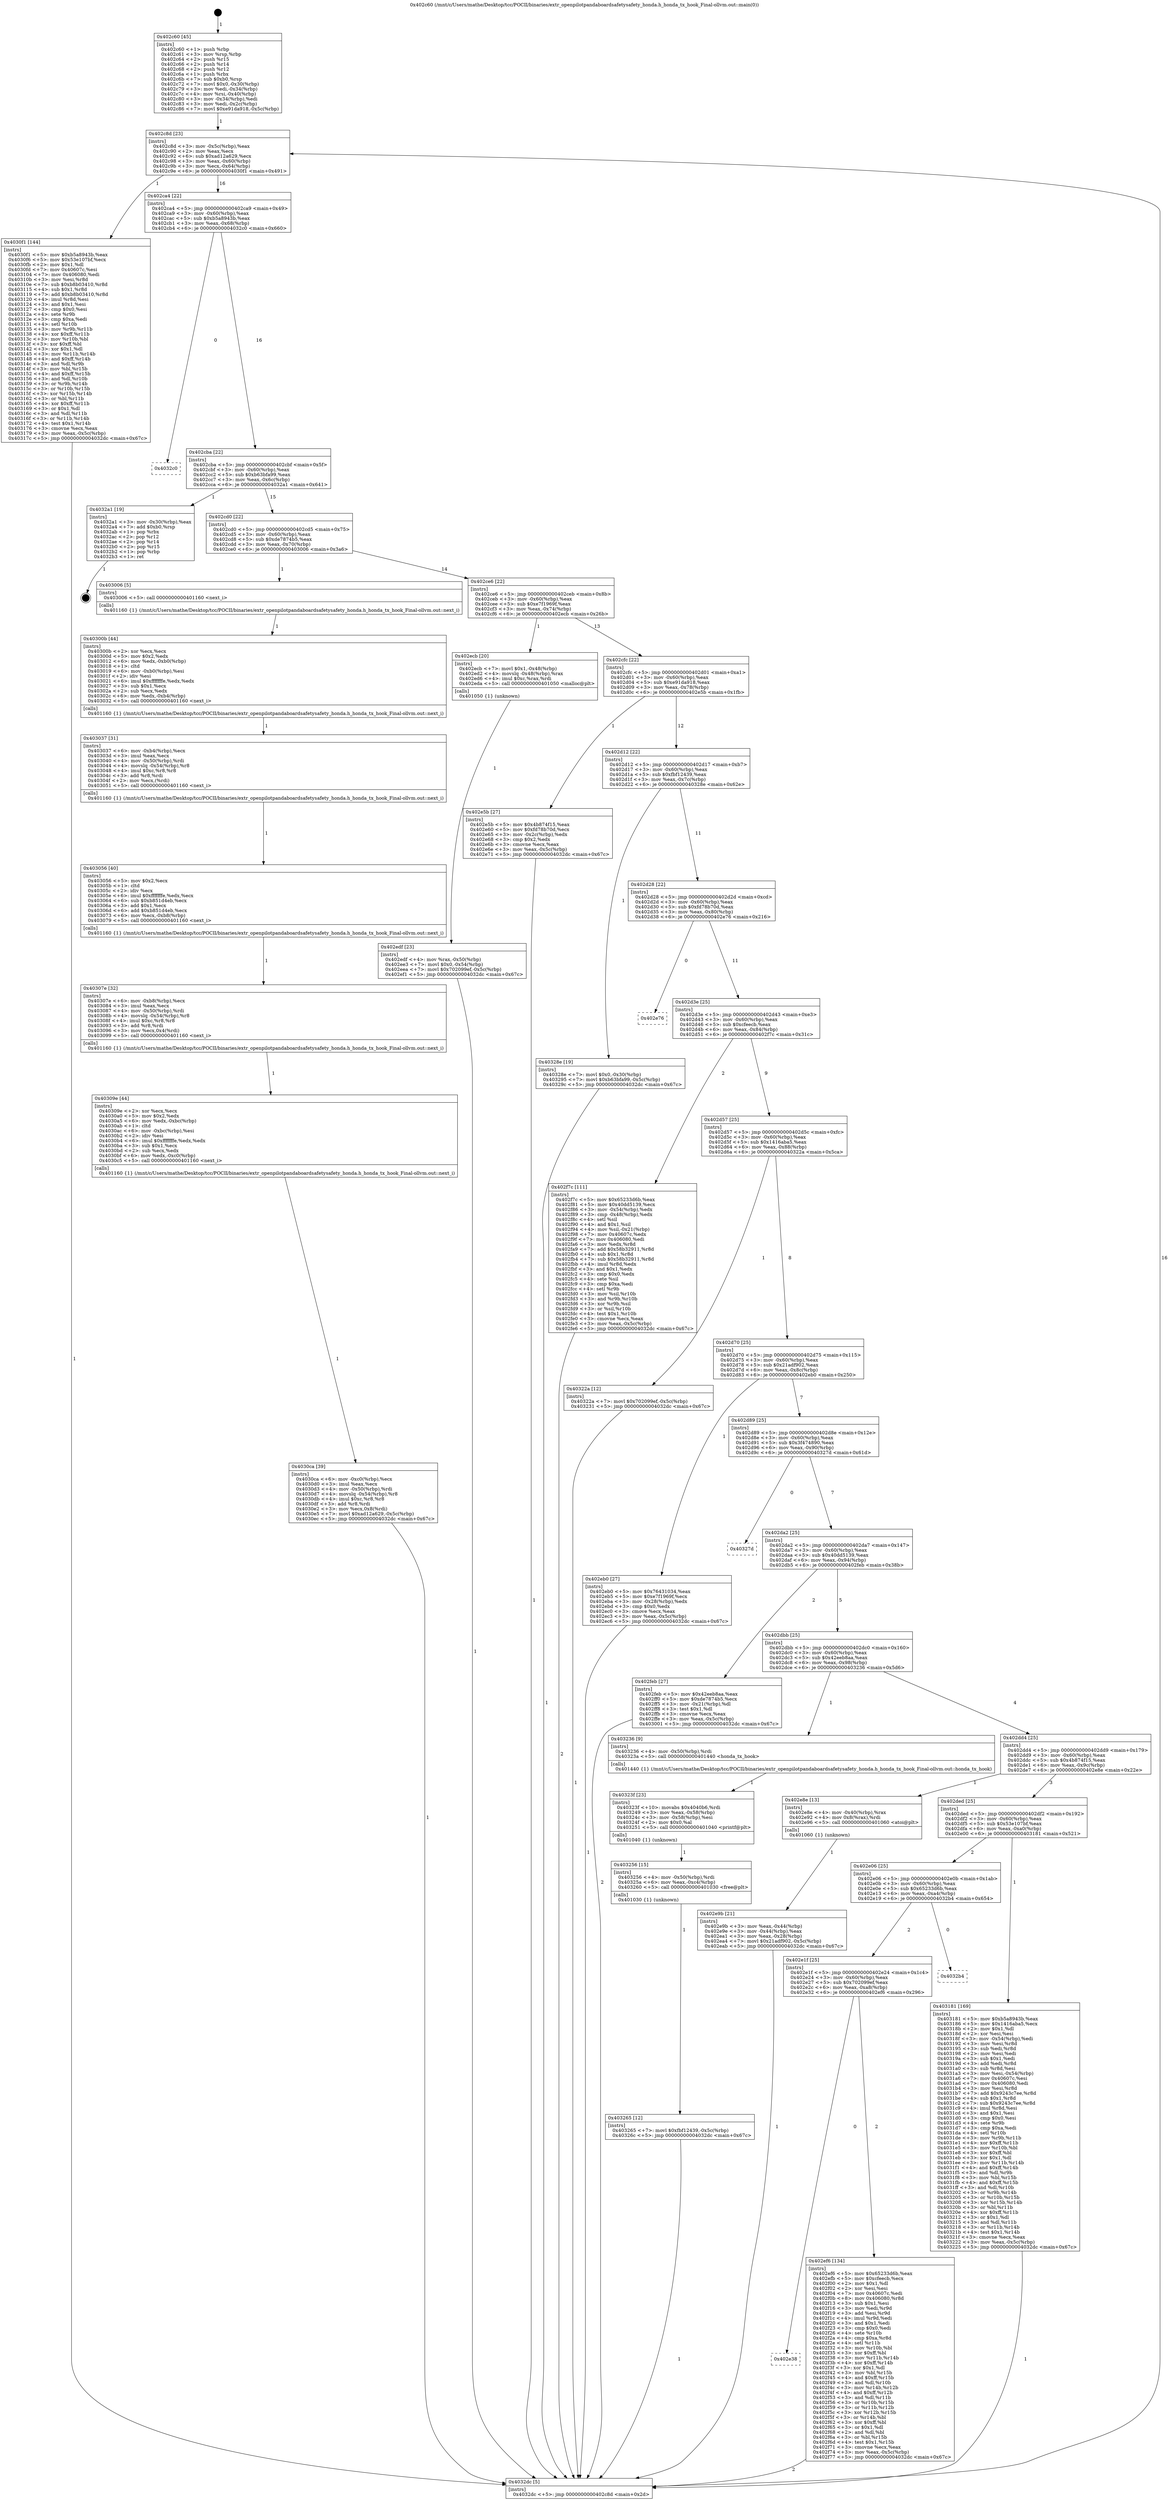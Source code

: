 digraph "0x402c60" {
  label = "0x402c60 (/mnt/c/Users/mathe/Desktop/tcc/POCII/binaries/extr_openpilotpandaboardsafetysafety_honda.h_honda_tx_hook_Final-ollvm.out::main(0))"
  labelloc = "t"
  node[shape=record]

  Entry [label="",width=0.3,height=0.3,shape=circle,fillcolor=black,style=filled]
  "0x402c8d" [label="{
     0x402c8d [23]\l
     | [instrs]\l
     &nbsp;&nbsp;0x402c8d \<+3\>: mov -0x5c(%rbp),%eax\l
     &nbsp;&nbsp;0x402c90 \<+2\>: mov %eax,%ecx\l
     &nbsp;&nbsp;0x402c92 \<+6\>: sub $0xad12a629,%ecx\l
     &nbsp;&nbsp;0x402c98 \<+3\>: mov %eax,-0x60(%rbp)\l
     &nbsp;&nbsp;0x402c9b \<+3\>: mov %ecx,-0x64(%rbp)\l
     &nbsp;&nbsp;0x402c9e \<+6\>: je 00000000004030f1 \<main+0x491\>\l
  }"]
  "0x4030f1" [label="{
     0x4030f1 [144]\l
     | [instrs]\l
     &nbsp;&nbsp;0x4030f1 \<+5\>: mov $0xb5a8943b,%eax\l
     &nbsp;&nbsp;0x4030f6 \<+5\>: mov $0x53e107bf,%ecx\l
     &nbsp;&nbsp;0x4030fb \<+2\>: mov $0x1,%dl\l
     &nbsp;&nbsp;0x4030fd \<+7\>: mov 0x40607c,%esi\l
     &nbsp;&nbsp;0x403104 \<+7\>: mov 0x406080,%edi\l
     &nbsp;&nbsp;0x40310b \<+3\>: mov %esi,%r8d\l
     &nbsp;&nbsp;0x40310e \<+7\>: sub $0xb8b03410,%r8d\l
     &nbsp;&nbsp;0x403115 \<+4\>: sub $0x1,%r8d\l
     &nbsp;&nbsp;0x403119 \<+7\>: add $0xb8b03410,%r8d\l
     &nbsp;&nbsp;0x403120 \<+4\>: imul %r8d,%esi\l
     &nbsp;&nbsp;0x403124 \<+3\>: and $0x1,%esi\l
     &nbsp;&nbsp;0x403127 \<+3\>: cmp $0x0,%esi\l
     &nbsp;&nbsp;0x40312a \<+4\>: sete %r9b\l
     &nbsp;&nbsp;0x40312e \<+3\>: cmp $0xa,%edi\l
     &nbsp;&nbsp;0x403131 \<+4\>: setl %r10b\l
     &nbsp;&nbsp;0x403135 \<+3\>: mov %r9b,%r11b\l
     &nbsp;&nbsp;0x403138 \<+4\>: xor $0xff,%r11b\l
     &nbsp;&nbsp;0x40313c \<+3\>: mov %r10b,%bl\l
     &nbsp;&nbsp;0x40313f \<+3\>: xor $0xff,%bl\l
     &nbsp;&nbsp;0x403142 \<+3\>: xor $0x1,%dl\l
     &nbsp;&nbsp;0x403145 \<+3\>: mov %r11b,%r14b\l
     &nbsp;&nbsp;0x403148 \<+4\>: and $0xff,%r14b\l
     &nbsp;&nbsp;0x40314c \<+3\>: and %dl,%r9b\l
     &nbsp;&nbsp;0x40314f \<+3\>: mov %bl,%r15b\l
     &nbsp;&nbsp;0x403152 \<+4\>: and $0xff,%r15b\l
     &nbsp;&nbsp;0x403156 \<+3\>: and %dl,%r10b\l
     &nbsp;&nbsp;0x403159 \<+3\>: or %r9b,%r14b\l
     &nbsp;&nbsp;0x40315c \<+3\>: or %r10b,%r15b\l
     &nbsp;&nbsp;0x40315f \<+3\>: xor %r15b,%r14b\l
     &nbsp;&nbsp;0x403162 \<+3\>: or %bl,%r11b\l
     &nbsp;&nbsp;0x403165 \<+4\>: xor $0xff,%r11b\l
     &nbsp;&nbsp;0x403169 \<+3\>: or $0x1,%dl\l
     &nbsp;&nbsp;0x40316c \<+3\>: and %dl,%r11b\l
     &nbsp;&nbsp;0x40316f \<+3\>: or %r11b,%r14b\l
     &nbsp;&nbsp;0x403172 \<+4\>: test $0x1,%r14b\l
     &nbsp;&nbsp;0x403176 \<+3\>: cmovne %ecx,%eax\l
     &nbsp;&nbsp;0x403179 \<+3\>: mov %eax,-0x5c(%rbp)\l
     &nbsp;&nbsp;0x40317c \<+5\>: jmp 00000000004032dc \<main+0x67c\>\l
  }"]
  "0x402ca4" [label="{
     0x402ca4 [22]\l
     | [instrs]\l
     &nbsp;&nbsp;0x402ca4 \<+5\>: jmp 0000000000402ca9 \<main+0x49\>\l
     &nbsp;&nbsp;0x402ca9 \<+3\>: mov -0x60(%rbp),%eax\l
     &nbsp;&nbsp;0x402cac \<+5\>: sub $0xb5a8943b,%eax\l
     &nbsp;&nbsp;0x402cb1 \<+3\>: mov %eax,-0x68(%rbp)\l
     &nbsp;&nbsp;0x402cb4 \<+6\>: je 00000000004032c0 \<main+0x660\>\l
  }"]
  Exit [label="",width=0.3,height=0.3,shape=circle,fillcolor=black,style=filled,peripheries=2]
  "0x4032c0" [label="{
     0x4032c0\l
  }", style=dashed]
  "0x402cba" [label="{
     0x402cba [22]\l
     | [instrs]\l
     &nbsp;&nbsp;0x402cba \<+5\>: jmp 0000000000402cbf \<main+0x5f\>\l
     &nbsp;&nbsp;0x402cbf \<+3\>: mov -0x60(%rbp),%eax\l
     &nbsp;&nbsp;0x402cc2 \<+5\>: sub $0xb63bfa99,%eax\l
     &nbsp;&nbsp;0x402cc7 \<+3\>: mov %eax,-0x6c(%rbp)\l
     &nbsp;&nbsp;0x402cca \<+6\>: je 00000000004032a1 \<main+0x641\>\l
  }"]
  "0x403265" [label="{
     0x403265 [12]\l
     | [instrs]\l
     &nbsp;&nbsp;0x403265 \<+7\>: movl $0xfbf12439,-0x5c(%rbp)\l
     &nbsp;&nbsp;0x40326c \<+5\>: jmp 00000000004032dc \<main+0x67c\>\l
  }"]
  "0x4032a1" [label="{
     0x4032a1 [19]\l
     | [instrs]\l
     &nbsp;&nbsp;0x4032a1 \<+3\>: mov -0x30(%rbp),%eax\l
     &nbsp;&nbsp;0x4032a4 \<+7\>: add $0xb0,%rsp\l
     &nbsp;&nbsp;0x4032ab \<+1\>: pop %rbx\l
     &nbsp;&nbsp;0x4032ac \<+2\>: pop %r12\l
     &nbsp;&nbsp;0x4032ae \<+2\>: pop %r14\l
     &nbsp;&nbsp;0x4032b0 \<+2\>: pop %r15\l
     &nbsp;&nbsp;0x4032b2 \<+1\>: pop %rbp\l
     &nbsp;&nbsp;0x4032b3 \<+1\>: ret\l
  }"]
  "0x402cd0" [label="{
     0x402cd0 [22]\l
     | [instrs]\l
     &nbsp;&nbsp;0x402cd0 \<+5\>: jmp 0000000000402cd5 \<main+0x75\>\l
     &nbsp;&nbsp;0x402cd5 \<+3\>: mov -0x60(%rbp),%eax\l
     &nbsp;&nbsp;0x402cd8 \<+5\>: sub $0xde7874b5,%eax\l
     &nbsp;&nbsp;0x402cdd \<+3\>: mov %eax,-0x70(%rbp)\l
     &nbsp;&nbsp;0x402ce0 \<+6\>: je 0000000000403006 \<main+0x3a6\>\l
  }"]
  "0x403256" [label="{
     0x403256 [15]\l
     | [instrs]\l
     &nbsp;&nbsp;0x403256 \<+4\>: mov -0x50(%rbp),%rdi\l
     &nbsp;&nbsp;0x40325a \<+6\>: mov %eax,-0xc4(%rbp)\l
     &nbsp;&nbsp;0x403260 \<+5\>: call 0000000000401030 \<free@plt\>\l
     | [calls]\l
     &nbsp;&nbsp;0x401030 \{1\} (unknown)\l
  }"]
  "0x403006" [label="{
     0x403006 [5]\l
     | [instrs]\l
     &nbsp;&nbsp;0x403006 \<+5\>: call 0000000000401160 \<next_i\>\l
     | [calls]\l
     &nbsp;&nbsp;0x401160 \{1\} (/mnt/c/Users/mathe/Desktop/tcc/POCII/binaries/extr_openpilotpandaboardsafetysafety_honda.h_honda_tx_hook_Final-ollvm.out::next_i)\l
  }"]
  "0x402ce6" [label="{
     0x402ce6 [22]\l
     | [instrs]\l
     &nbsp;&nbsp;0x402ce6 \<+5\>: jmp 0000000000402ceb \<main+0x8b\>\l
     &nbsp;&nbsp;0x402ceb \<+3\>: mov -0x60(%rbp),%eax\l
     &nbsp;&nbsp;0x402cee \<+5\>: sub $0xe7f1969f,%eax\l
     &nbsp;&nbsp;0x402cf3 \<+3\>: mov %eax,-0x74(%rbp)\l
     &nbsp;&nbsp;0x402cf6 \<+6\>: je 0000000000402ecb \<main+0x26b\>\l
  }"]
  "0x40323f" [label="{
     0x40323f [23]\l
     | [instrs]\l
     &nbsp;&nbsp;0x40323f \<+10\>: movabs $0x4040b6,%rdi\l
     &nbsp;&nbsp;0x403249 \<+3\>: mov %eax,-0x58(%rbp)\l
     &nbsp;&nbsp;0x40324c \<+3\>: mov -0x58(%rbp),%esi\l
     &nbsp;&nbsp;0x40324f \<+2\>: mov $0x0,%al\l
     &nbsp;&nbsp;0x403251 \<+5\>: call 0000000000401040 \<printf@plt\>\l
     | [calls]\l
     &nbsp;&nbsp;0x401040 \{1\} (unknown)\l
  }"]
  "0x402ecb" [label="{
     0x402ecb [20]\l
     | [instrs]\l
     &nbsp;&nbsp;0x402ecb \<+7\>: movl $0x1,-0x48(%rbp)\l
     &nbsp;&nbsp;0x402ed2 \<+4\>: movslq -0x48(%rbp),%rax\l
     &nbsp;&nbsp;0x402ed6 \<+4\>: imul $0xc,%rax,%rdi\l
     &nbsp;&nbsp;0x402eda \<+5\>: call 0000000000401050 \<malloc@plt\>\l
     | [calls]\l
     &nbsp;&nbsp;0x401050 \{1\} (unknown)\l
  }"]
  "0x402cfc" [label="{
     0x402cfc [22]\l
     | [instrs]\l
     &nbsp;&nbsp;0x402cfc \<+5\>: jmp 0000000000402d01 \<main+0xa1\>\l
     &nbsp;&nbsp;0x402d01 \<+3\>: mov -0x60(%rbp),%eax\l
     &nbsp;&nbsp;0x402d04 \<+5\>: sub $0xe91da918,%eax\l
     &nbsp;&nbsp;0x402d09 \<+3\>: mov %eax,-0x78(%rbp)\l
     &nbsp;&nbsp;0x402d0c \<+6\>: je 0000000000402e5b \<main+0x1fb\>\l
  }"]
  "0x4030ca" [label="{
     0x4030ca [39]\l
     | [instrs]\l
     &nbsp;&nbsp;0x4030ca \<+6\>: mov -0xc0(%rbp),%ecx\l
     &nbsp;&nbsp;0x4030d0 \<+3\>: imul %eax,%ecx\l
     &nbsp;&nbsp;0x4030d3 \<+4\>: mov -0x50(%rbp),%rdi\l
     &nbsp;&nbsp;0x4030d7 \<+4\>: movslq -0x54(%rbp),%r8\l
     &nbsp;&nbsp;0x4030db \<+4\>: imul $0xc,%r8,%r8\l
     &nbsp;&nbsp;0x4030df \<+3\>: add %r8,%rdi\l
     &nbsp;&nbsp;0x4030e2 \<+3\>: mov %ecx,0x8(%rdi)\l
     &nbsp;&nbsp;0x4030e5 \<+7\>: movl $0xad12a629,-0x5c(%rbp)\l
     &nbsp;&nbsp;0x4030ec \<+5\>: jmp 00000000004032dc \<main+0x67c\>\l
  }"]
  "0x402e5b" [label="{
     0x402e5b [27]\l
     | [instrs]\l
     &nbsp;&nbsp;0x402e5b \<+5\>: mov $0x4b874f15,%eax\l
     &nbsp;&nbsp;0x402e60 \<+5\>: mov $0xfd78b70d,%ecx\l
     &nbsp;&nbsp;0x402e65 \<+3\>: mov -0x2c(%rbp),%edx\l
     &nbsp;&nbsp;0x402e68 \<+3\>: cmp $0x2,%edx\l
     &nbsp;&nbsp;0x402e6b \<+3\>: cmovne %ecx,%eax\l
     &nbsp;&nbsp;0x402e6e \<+3\>: mov %eax,-0x5c(%rbp)\l
     &nbsp;&nbsp;0x402e71 \<+5\>: jmp 00000000004032dc \<main+0x67c\>\l
  }"]
  "0x402d12" [label="{
     0x402d12 [22]\l
     | [instrs]\l
     &nbsp;&nbsp;0x402d12 \<+5\>: jmp 0000000000402d17 \<main+0xb7\>\l
     &nbsp;&nbsp;0x402d17 \<+3\>: mov -0x60(%rbp),%eax\l
     &nbsp;&nbsp;0x402d1a \<+5\>: sub $0xfbf12439,%eax\l
     &nbsp;&nbsp;0x402d1f \<+3\>: mov %eax,-0x7c(%rbp)\l
     &nbsp;&nbsp;0x402d22 \<+6\>: je 000000000040328e \<main+0x62e\>\l
  }"]
  "0x4032dc" [label="{
     0x4032dc [5]\l
     | [instrs]\l
     &nbsp;&nbsp;0x4032dc \<+5\>: jmp 0000000000402c8d \<main+0x2d\>\l
  }"]
  "0x402c60" [label="{
     0x402c60 [45]\l
     | [instrs]\l
     &nbsp;&nbsp;0x402c60 \<+1\>: push %rbp\l
     &nbsp;&nbsp;0x402c61 \<+3\>: mov %rsp,%rbp\l
     &nbsp;&nbsp;0x402c64 \<+2\>: push %r15\l
     &nbsp;&nbsp;0x402c66 \<+2\>: push %r14\l
     &nbsp;&nbsp;0x402c68 \<+2\>: push %r12\l
     &nbsp;&nbsp;0x402c6a \<+1\>: push %rbx\l
     &nbsp;&nbsp;0x402c6b \<+7\>: sub $0xb0,%rsp\l
     &nbsp;&nbsp;0x402c72 \<+7\>: movl $0x0,-0x30(%rbp)\l
     &nbsp;&nbsp;0x402c79 \<+3\>: mov %edi,-0x34(%rbp)\l
     &nbsp;&nbsp;0x402c7c \<+4\>: mov %rsi,-0x40(%rbp)\l
     &nbsp;&nbsp;0x402c80 \<+3\>: mov -0x34(%rbp),%edi\l
     &nbsp;&nbsp;0x402c83 \<+3\>: mov %edi,-0x2c(%rbp)\l
     &nbsp;&nbsp;0x402c86 \<+7\>: movl $0xe91da918,-0x5c(%rbp)\l
  }"]
  "0x40309e" [label="{
     0x40309e [44]\l
     | [instrs]\l
     &nbsp;&nbsp;0x40309e \<+2\>: xor %ecx,%ecx\l
     &nbsp;&nbsp;0x4030a0 \<+5\>: mov $0x2,%edx\l
     &nbsp;&nbsp;0x4030a5 \<+6\>: mov %edx,-0xbc(%rbp)\l
     &nbsp;&nbsp;0x4030ab \<+1\>: cltd\l
     &nbsp;&nbsp;0x4030ac \<+6\>: mov -0xbc(%rbp),%esi\l
     &nbsp;&nbsp;0x4030b2 \<+2\>: idiv %esi\l
     &nbsp;&nbsp;0x4030b4 \<+6\>: imul $0xfffffffe,%edx,%edx\l
     &nbsp;&nbsp;0x4030ba \<+3\>: sub $0x1,%ecx\l
     &nbsp;&nbsp;0x4030bd \<+2\>: sub %ecx,%edx\l
     &nbsp;&nbsp;0x4030bf \<+6\>: mov %edx,-0xc0(%rbp)\l
     &nbsp;&nbsp;0x4030c5 \<+5\>: call 0000000000401160 \<next_i\>\l
     | [calls]\l
     &nbsp;&nbsp;0x401160 \{1\} (/mnt/c/Users/mathe/Desktop/tcc/POCII/binaries/extr_openpilotpandaboardsafetysafety_honda.h_honda_tx_hook_Final-ollvm.out::next_i)\l
  }"]
  "0x40328e" [label="{
     0x40328e [19]\l
     | [instrs]\l
     &nbsp;&nbsp;0x40328e \<+7\>: movl $0x0,-0x30(%rbp)\l
     &nbsp;&nbsp;0x403295 \<+7\>: movl $0xb63bfa99,-0x5c(%rbp)\l
     &nbsp;&nbsp;0x40329c \<+5\>: jmp 00000000004032dc \<main+0x67c\>\l
  }"]
  "0x402d28" [label="{
     0x402d28 [22]\l
     | [instrs]\l
     &nbsp;&nbsp;0x402d28 \<+5\>: jmp 0000000000402d2d \<main+0xcd\>\l
     &nbsp;&nbsp;0x402d2d \<+3\>: mov -0x60(%rbp),%eax\l
     &nbsp;&nbsp;0x402d30 \<+5\>: sub $0xfd78b70d,%eax\l
     &nbsp;&nbsp;0x402d35 \<+3\>: mov %eax,-0x80(%rbp)\l
     &nbsp;&nbsp;0x402d38 \<+6\>: je 0000000000402e76 \<main+0x216\>\l
  }"]
  "0x40307e" [label="{
     0x40307e [32]\l
     | [instrs]\l
     &nbsp;&nbsp;0x40307e \<+6\>: mov -0xb8(%rbp),%ecx\l
     &nbsp;&nbsp;0x403084 \<+3\>: imul %eax,%ecx\l
     &nbsp;&nbsp;0x403087 \<+4\>: mov -0x50(%rbp),%rdi\l
     &nbsp;&nbsp;0x40308b \<+4\>: movslq -0x54(%rbp),%r8\l
     &nbsp;&nbsp;0x40308f \<+4\>: imul $0xc,%r8,%r8\l
     &nbsp;&nbsp;0x403093 \<+3\>: add %r8,%rdi\l
     &nbsp;&nbsp;0x403096 \<+3\>: mov %ecx,0x4(%rdi)\l
     &nbsp;&nbsp;0x403099 \<+5\>: call 0000000000401160 \<next_i\>\l
     | [calls]\l
     &nbsp;&nbsp;0x401160 \{1\} (/mnt/c/Users/mathe/Desktop/tcc/POCII/binaries/extr_openpilotpandaboardsafetysafety_honda.h_honda_tx_hook_Final-ollvm.out::next_i)\l
  }"]
  "0x402e76" [label="{
     0x402e76\l
  }", style=dashed]
  "0x402d3e" [label="{
     0x402d3e [25]\l
     | [instrs]\l
     &nbsp;&nbsp;0x402d3e \<+5\>: jmp 0000000000402d43 \<main+0xe3\>\l
     &nbsp;&nbsp;0x402d43 \<+3\>: mov -0x60(%rbp),%eax\l
     &nbsp;&nbsp;0x402d46 \<+5\>: sub $0xcfeecb,%eax\l
     &nbsp;&nbsp;0x402d4b \<+6\>: mov %eax,-0x84(%rbp)\l
     &nbsp;&nbsp;0x402d51 \<+6\>: je 0000000000402f7c \<main+0x31c\>\l
  }"]
  "0x403056" [label="{
     0x403056 [40]\l
     | [instrs]\l
     &nbsp;&nbsp;0x403056 \<+5\>: mov $0x2,%ecx\l
     &nbsp;&nbsp;0x40305b \<+1\>: cltd\l
     &nbsp;&nbsp;0x40305c \<+2\>: idiv %ecx\l
     &nbsp;&nbsp;0x40305e \<+6\>: imul $0xfffffffe,%edx,%ecx\l
     &nbsp;&nbsp;0x403064 \<+6\>: sub $0xb851d4eb,%ecx\l
     &nbsp;&nbsp;0x40306a \<+3\>: add $0x1,%ecx\l
     &nbsp;&nbsp;0x40306d \<+6\>: add $0xb851d4eb,%ecx\l
     &nbsp;&nbsp;0x403073 \<+6\>: mov %ecx,-0xb8(%rbp)\l
     &nbsp;&nbsp;0x403079 \<+5\>: call 0000000000401160 \<next_i\>\l
     | [calls]\l
     &nbsp;&nbsp;0x401160 \{1\} (/mnt/c/Users/mathe/Desktop/tcc/POCII/binaries/extr_openpilotpandaboardsafetysafety_honda.h_honda_tx_hook_Final-ollvm.out::next_i)\l
  }"]
  "0x402f7c" [label="{
     0x402f7c [111]\l
     | [instrs]\l
     &nbsp;&nbsp;0x402f7c \<+5\>: mov $0x65233d6b,%eax\l
     &nbsp;&nbsp;0x402f81 \<+5\>: mov $0x40dd5139,%ecx\l
     &nbsp;&nbsp;0x402f86 \<+3\>: mov -0x54(%rbp),%edx\l
     &nbsp;&nbsp;0x402f89 \<+3\>: cmp -0x48(%rbp),%edx\l
     &nbsp;&nbsp;0x402f8c \<+4\>: setl %sil\l
     &nbsp;&nbsp;0x402f90 \<+4\>: and $0x1,%sil\l
     &nbsp;&nbsp;0x402f94 \<+4\>: mov %sil,-0x21(%rbp)\l
     &nbsp;&nbsp;0x402f98 \<+7\>: mov 0x40607c,%edx\l
     &nbsp;&nbsp;0x402f9f \<+7\>: mov 0x406080,%edi\l
     &nbsp;&nbsp;0x402fa6 \<+3\>: mov %edx,%r8d\l
     &nbsp;&nbsp;0x402fa9 \<+7\>: add $0x58b32911,%r8d\l
     &nbsp;&nbsp;0x402fb0 \<+4\>: sub $0x1,%r8d\l
     &nbsp;&nbsp;0x402fb4 \<+7\>: sub $0x58b32911,%r8d\l
     &nbsp;&nbsp;0x402fbb \<+4\>: imul %r8d,%edx\l
     &nbsp;&nbsp;0x402fbf \<+3\>: and $0x1,%edx\l
     &nbsp;&nbsp;0x402fc2 \<+3\>: cmp $0x0,%edx\l
     &nbsp;&nbsp;0x402fc5 \<+4\>: sete %sil\l
     &nbsp;&nbsp;0x402fc9 \<+3\>: cmp $0xa,%edi\l
     &nbsp;&nbsp;0x402fcc \<+4\>: setl %r9b\l
     &nbsp;&nbsp;0x402fd0 \<+3\>: mov %sil,%r10b\l
     &nbsp;&nbsp;0x402fd3 \<+3\>: and %r9b,%r10b\l
     &nbsp;&nbsp;0x402fd6 \<+3\>: xor %r9b,%sil\l
     &nbsp;&nbsp;0x402fd9 \<+3\>: or %sil,%r10b\l
     &nbsp;&nbsp;0x402fdc \<+4\>: test $0x1,%r10b\l
     &nbsp;&nbsp;0x402fe0 \<+3\>: cmovne %ecx,%eax\l
     &nbsp;&nbsp;0x402fe3 \<+3\>: mov %eax,-0x5c(%rbp)\l
     &nbsp;&nbsp;0x402fe6 \<+5\>: jmp 00000000004032dc \<main+0x67c\>\l
  }"]
  "0x402d57" [label="{
     0x402d57 [25]\l
     | [instrs]\l
     &nbsp;&nbsp;0x402d57 \<+5\>: jmp 0000000000402d5c \<main+0xfc\>\l
     &nbsp;&nbsp;0x402d5c \<+3\>: mov -0x60(%rbp),%eax\l
     &nbsp;&nbsp;0x402d5f \<+5\>: sub $0x1416aba5,%eax\l
     &nbsp;&nbsp;0x402d64 \<+6\>: mov %eax,-0x88(%rbp)\l
     &nbsp;&nbsp;0x402d6a \<+6\>: je 000000000040322a \<main+0x5ca\>\l
  }"]
  "0x403037" [label="{
     0x403037 [31]\l
     | [instrs]\l
     &nbsp;&nbsp;0x403037 \<+6\>: mov -0xb4(%rbp),%ecx\l
     &nbsp;&nbsp;0x40303d \<+3\>: imul %eax,%ecx\l
     &nbsp;&nbsp;0x403040 \<+4\>: mov -0x50(%rbp),%rdi\l
     &nbsp;&nbsp;0x403044 \<+4\>: movslq -0x54(%rbp),%r8\l
     &nbsp;&nbsp;0x403048 \<+4\>: imul $0xc,%r8,%r8\l
     &nbsp;&nbsp;0x40304c \<+3\>: add %r8,%rdi\l
     &nbsp;&nbsp;0x40304f \<+2\>: mov %ecx,(%rdi)\l
     &nbsp;&nbsp;0x403051 \<+5\>: call 0000000000401160 \<next_i\>\l
     | [calls]\l
     &nbsp;&nbsp;0x401160 \{1\} (/mnt/c/Users/mathe/Desktop/tcc/POCII/binaries/extr_openpilotpandaboardsafetysafety_honda.h_honda_tx_hook_Final-ollvm.out::next_i)\l
  }"]
  "0x40322a" [label="{
     0x40322a [12]\l
     | [instrs]\l
     &nbsp;&nbsp;0x40322a \<+7\>: movl $0x702099ef,-0x5c(%rbp)\l
     &nbsp;&nbsp;0x403231 \<+5\>: jmp 00000000004032dc \<main+0x67c\>\l
  }"]
  "0x402d70" [label="{
     0x402d70 [25]\l
     | [instrs]\l
     &nbsp;&nbsp;0x402d70 \<+5\>: jmp 0000000000402d75 \<main+0x115\>\l
     &nbsp;&nbsp;0x402d75 \<+3\>: mov -0x60(%rbp),%eax\l
     &nbsp;&nbsp;0x402d78 \<+5\>: sub $0x21adf902,%eax\l
     &nbsp;&nbsp;0x402d7d \<+6\>: mov %eax,-0x8c(%rbp)\l
     &nbsp;&nbsp;0x402d83 \<+6\>: je 0000000000402eb0 \<main+0x250\>\l
  }"]
  "0x40300b" [label="{
     0x40300b [44]\l
     | [instrs]\l
     &nbsp;&nbsp;0x40300b \<+2\>: xor %ecx,%ecx\l
     &nbsp;&nbsp;0x40300d \<+5\>: mov $0x2,%edx\l
     &nbsp;&nbsp;0x403012 \<+6\>: mov %edx,-0xb0(%rbp)\l
     &nbsp;&nbsp;0x403018 \<+1\>: cltd\l
     &nbsp;&nbsp;0x403019 \<+6\>: mov -0xb0(%rbp),%esi\l
     &nbsp;&nbsp;0x40301f \<+2\>: idiv %esi\l
     &nbsp;&nbsp;0x403021 \<+6\>: imul $0xfffffffe,%edx,%edx\l
     &nbsp;&nbsp;0x403027 \<+3\>: sub $0x1,%ecx\l
     &nbsp;&nbsp;0x40302a \<+2\>: sub %ecx,%edx\l
     &nbsp;&nbsp;0x40302c \<+6\>: mov %edx,-0xb4(%rbp)\l
     &nbsp;&nbsp;0x403032 \<+5\>: call 0000000000401160 \<next_i\>\l
     | [calls]\l
     &nbsp;&nbsp;0x401160 \{1\} (/mnt/c/Users/mathe/Desktop/tcc/POCII/binaries/extr_openpilotpandaboardsafetysafety_honda.h_honda_tx_hook_Final-ollvm.out::next_i)\l
  }"]
  "0x402eb0" [label="{
     0x402eb0 [27]\l
     | [instrs]\l
     &nbsp;&nbsp;0x402eb0 \<+5\>: mov $0x76431034,%eax\l
     &nbsp;&nbsp;0x402eb5 \<+5\>: mov $0xe7f1969f,%ecx\l
     &nbsp;&nbsp;0x402eba \<+3\>: mov -0x28(%rbp),%edx\l
     &nbsp;&nbsp;0x402ebd \<+3\>: cmp $0x0,%edx\l
     &nbsp;&nbsp;0x402ec0 \<+3\>: cmove %ecx,%eax\l
     &nbsp;&nbsp;0x402ec3 \<+3\>: mov %eax,-0x5c(%rbp)\l
     &nbsp;&nbsp;0x402ec6 \<+5\>: jmp 00000000004032dc \<main+0x67c\>\l
  }"]
  "0x402d89" [label="{
     0x402d89 [25]\l
     | [instrs]\l
     &nbsp;&nbsp;0x402d89 \<+5\>: jmp 0000000000402d8e \<main+0x12e\>\l
     &nbsp;&nbsp;0x402d8e \<+3\>: mov -0x60(%rbp),%eax\l
     &nbsp;&nbsp;0x402d91 \<+5\>: sub $0x3f474890,%eax\l
     &nbsp;&nbsp;0x402d96 \<+6\>: mov %eax,-0x90(%rbp)\l
     &nbsp;&nbsp;0x402d9c \<+6\>: je 000000000040327d \<main+0x61d\>\l
  }"]
  "0x402e38" [label="{
     0x402e38\l
  }", style=dashed]
  "0x40327d" [label="{
     0x40327d\l
  }", style=dashed]
  "0x402da2" [label="{
     0x402da2 [25]\l
     | [instrs]\l
     &nbsp;&nbsp;0x402da2 \<+5\>: jmp 0000000000402da7 \<main+0x147\>\l
     &nbsp;&nbsp;0x402da7 \<+3\>: mov -0x60(%rbp),%eax\l
     &nbsp;&nbsp;0x402daa \<+5\>: sub $0x40dd5139,%eax\l
     &nbsp;&nbsp;0x402daf \<+6\>: mov %eax,-0x94(%rbp)\l
     &nbsp;&nbsp;0x402db5 \<+6\>: je 0000000000402feb \<main+0x38b\>\l
  }"]
  "0x402ef6" [label="{
     0x402ef6 [134]\l
     | [instrs]\l
     &nbsp;&nbsp;0x402ef6 \<+5\>: mov $0x65233d6b,%eax\l
     &nbsp;&nbsp;0x402efb \<+5\>: mov $0xcfeecb,%ecx\l
     &nbsp;&nbsp;0x402f00 \<+2\>: mov $0x1,%dl\l
     &nbsp;&nbsp;0x402f02 \<+2\>: xor %esi,%esi\l
     &nbsp;&nbsp;0x402f04 \<+7\>: mov 0x40607c,%edi\l
     &nbsp;&nbsp;0x402f0b \<+8\>: mov 0x406080,%r8d\l
     &nbsp;&nbsp;0x402f13 \<+3\>: sub $0x1,%esi\l
     &nbsp;&nbsp;0x402f16 \<+3\>: mov %edi,%r9d\l
     &nbsp;&nbsp;0x402f19 \<+3\>: add %esi,%r9d\l
     &nbsp;&nbsp;0x402f1c \<+4\>: imul %r9d,%edi\l
     &nbsp;&nbsp;0x402f20 \<+3\>: and $0x1,%edi\l
     &nbsp;&nbsp;0x402f23 \<+3\>: cmp $0x0,%edi\l
     &nbsp;&nbsp;0x402f26 \<+4\>: sete %r10b\l
     &nbsp;&nbsp;0x402f2a \<+4\>: cmp $0xa,%r8d\l
     &nbsp;&nbsp;0x402f2e \<+4\>: setl %r11b\l
     &nbsp;&nbsp;0x402f32 \<+3\>: mov %r10b,%bl\l
     &nbsp;&nbsp;0x402f35 \<+3\>: xor $0xff,%bl\l
     &nbsp;&nbsp;0x402f38 \<+3\>: mov %r11b,%r14b\l
     &nbsp;&nbsp;0x402f3b \<+4\>: xor $0xff,%r14b\l
     &nbsp;&nbsp;0x402f3f \<+3\>: xor $0x1,%dl\l
     &nbsp;&nbsp;0x402f42 \<+3\>: mov %bl,%r15b\l
     &nbsp;&nbsp;0x402f45 \<+4\>: and $0xff,%r15b\l
     &nbsp;&nbsp;0x402f49 \<+3\>: and %dl,%r10b\l
     &nbsp;&nbsp;0x402f4c \<+3\>: mov %r14b,%r12b\l
     &nbsp;&nbsp;0x402f4f \<+4\>: and $0xff,%r12b\l
     &nbsp;&nbsp;0x402f53 \<+3\>: and %dl,%r11b\l
     &nbsp;&nbsp;0x402f56 \<+3\>: or %r10b,%r15b\l
     &nbsp;&nbsp;0x402f59 \<+3\>: or %r11b,%r12b\l
     &nbsp;&nbsp;0x402f5c \<+3\>: xor %r12b,%r15b\l
     &nbsp;&nbsp;0x402f5f \<+3\>: or %r14b,%bl\l
     &nbsp;&nbsp;0x402f62 \<+3\>: xor $0xff,%bl\l
     &nbsp;&nbsp;0x402f65 \<+3\>: or $0x1,%dl\l
     &nbsp;&nbsp;0x402f68 \<+2\>: and %dl,%bl\l
     &nbsp;&nbsp;0x402f6a \<+3\>: or %bl,%r15b\l
     &nbsp;&nbsp;0x402f6d \<+4\>: test $0x1,%r15b\l
     &nbsp;&nbsp;0x402f71 \<+3\>: cmovne %ecx,%eax\l
     &nbsp;&nbsp;0x402f74 \<+3\>: mov %eax,-0x5c(%rbp)\l
     &nbsp;&nbsp;0x402f77 \<+5\>: jmp 00000000004032dc \<main+0x67c\>\l
  }"]
  "0x402feb" [label="{
     0x402feb [27]\l
     | [instrs]\l
     &nbsp;&nbsp;0x402feb \<+5\>: mov $0x42eeb8aa,%eax\l
     &nbsp;&nbsp;0x402ff0 \<+5\>: mov $0xde7874b5,%ecx\l
     &nbsp;&nbsp;0x402ff5 \<+3\>: mov -0x21(%rbp),%dl\l
     &nbsp;&nbsp;0x402ff8 \<+3\>: test $0x1,%dl\l
     &nbsp;&nbsp;0x402ffb \<+3\>: cmovne %ecx,%eax\l
     &nbsp;&nbsp;0x402ffe \<+3\>: mov %eax,-0x5c(%rbp)\l
     &nbsp;&nbsp;0x403001 \<+5\>: jmp 00000000004032dc \<main+0x67c\>\l
  }"]
  "0x402dbb" [label="{
     0x402dbb [25]\l
     | [instrs]\l
     &nbsp;&nbsp;0x402dbb \<+5\>: jmp 0000000000402dc0 \<main+0x160\>\l
     &nbsp;&nbsp;0x402dc0 \<+3\>: mov -0x60(%rbp),%eax\l
     &nbsp;&nbsp;0x402dc3 \<+5\>: sub $0x42eeb8aa,%eax\l
     &nbsp;&nbsp;0x402dc8 \<+6\>: mov %eax,-0x98(%rbp)\l
     &nbsp;&nbsp;0x402dce \<+6\>: je 0000000000403236 \<main+0x5d6\>\l
  }"]
  "0x402e1f" [label="{
     0x402e1f [25]\l
     | [instrs]\l
     &nbsp;&nbsp;0x402e1f \<+5\>: jmp 0000000000402e24 \<main+0x1c4\>\l
     &nbsp;&nbsp;0x402e24 \<+3\>: mov -0x60(%rbp),%eax\l
     &nbsp;&nbsp;0x402e27 \<+5\>: sub $0x702099ef,%eax\l
     &nbsp;&nbsp;0x402e2c \<+6\>: mov %eax,-0xa8(%rbp)\l
     &nbsp;&nbsp;0x402e32 \<+6\>: je 0000000000402ef6 \<main+0x296\>\l
  }"]
  "0x403236" [label="{
     0x403236 [9]\l
     | [instrs]\l
     &nbsp;&nbsp;0x403236 \<+4\>: mov -0x50(%rbp),%rdi\l
     &nbsp;&nbsp;0x40323a \<+5\>: call 0000000000401440 \<honda_tx_hook\>\l
     | [calls]\l
     &nbsp;&nbsp;0x401440 \{1\} (/mnt/c/Users/mathe/Desktop/tcc/POCII/binaries/extr_openpilotpandaboardsafetysafety_honda.h_honda_tx_hook_Final-ollvm.out::honda_tx_hook)\l
  }"]
  "0x402dd4" [label="{
     0x402dd4 [25]\l
     | [instrs]\l
     &nbsp;&nbsp;0x402dd4 \<+5\>: jmp 0000000000402dd9 \<main+0x179\>\l
     &nbsp;&nbsp;0x402dd9 \<+3\>: mov -0x60(%rbp),%eax\l
     &nbsp;&nbsp;0x402ddc \<+5\>: sub $0x4b874f15,%eax\l
     &nbsp;&nbsp;0x402de1 \<+6\>: mov %eax,-0x9c(%rbp)\l
     &nbsp;&nbsp;0x402de7 \<+6\>: je 0000000000402e8e \<main+0x22e\>\l
  }"]
  "0x4032b4" [label="{
     0x4032b4\l
  }", style=dashed]
  "0x402e8e" [label="{
     0x402e8e [13]\l
     | [instrs]\l
     &nbsp;&nbsp;0x402e8e \<+4\>: mov -0x40(%rbp),%rax\l
     &nbsp;&nbsp;0x402e92 \<+4\>: mov 0x8(%rax),%rdi\l
     &nbsp;&nbsp;0x402e96 \<+5\>: call 0000000000401060 \<atoi@plt\>\l
     | [calls]\l
     &nbsp;&nbsp;0x401060 \{1\} (unknown)\l
  }"]
  "0x402ded" [label="{
     0x402ded [25]\l
     | [instrs]\l
     &nbsp;&nbsp;0x402ded \<+5\>: jmp 0000000000402df2 \<main+0x192\>\l
     &nbsp;&nbsp;0x402df2 \<+3\>: mov -0x60(%rbp),%eax\l
     &nbsp;&nbsp;0x402df5 \<+5\>: sub $0x53e107bf,%eax\l
     &nbsp;&nbsp;0x402dfa \<+6\>: mov %eax,-0xa0(%rbp)\l
     &nbsp;&nbsp;0x402e00 \<+6\>: je 0000000000403181 \<main+0x521\>\l
  }"]
  "0x402e9b" [label="{
     0x402e9b [21]\l
     | [instrs]\l
     &nbsp;&nbsp;0x402e9b \<+3\>: mov %eax,-0x44(%rbp)\l
     &nbsp;&nbsp;0x402e9e \<+3\>: mov -0x44(%rbp),%eax\l
     &nbsp;&nbsp;0x402ea1 \<+3\>: mov %eax,-0x28(%rbp)\l
     &nbsp;&nbsp;0x402ea4 \<+7\>: movl $0x21adf902,-0x5c(%rbp)\l
     &nbsp;&nbsp;0x402eab \<+5\>: jmp 00000000004032dc \<main+0x67c\>\l
  }"]
  "0x402edf" [label="{
     0x402edf [23]\l
     | [instrs]\l
     &nbsp;&nbsp;0x402edf \<+4\>: mov %rax,-0x50(%rbp)\l
     &nbsp;&nbsp;0x402ee3 \<+7\>: movl $0x0,-0x54(%rbp)\l
     &nbsp;&nbsp;0x402eea \<+7\>: movl $0x702099ef,-0x5c(%rbp)\l
     &nbsp;&nbsp;0x402ef1 \<+5\>: jmp 00000000004032dc \<main+0x67c\>\l
  }"]
  "0x402e06" [label="{
     0x402e06 [25]\l
     | [instrs]\l
     &nbsp;&nbsp;0x402e06 \<+5\>: jmp 0000000000402e0b \<main+0x1ab\>\l
     &nbsp;&nbsp;0x402e0b \<+3\>: mov -0x60(%rbp),%eax\l
     &nbsp;&nbsp;0x402e0e \<+5\>: sub $0x65233d6b,%eax\l
     &nbsp;&nbsp;0x402e13 \<+6\>: mov %eax,-0xa4(%rbp)\l
     &nbsp;&nbsp;0x402e19 \<+6\>: je 00000000004032b4 \<main+0x654\>\l
  }"]
  "0x403181" [label="{
     0x403181 [169]\l
     | [instrs]\l
     &nbsp;&nbsp;0x403181 \<+5\>: mov $0xb5a8943b,%eax\l
     &nbsp;&nbsp;0x403186 \<+5\>: mov $0x1416aba5,%ecx\l
     &nbsp;&nbsp;0x40318b \<+2\>: mov $0x1,%dl\l
     &nbsp;&nbsp;0x40318d \<+2\>: xor %esi,%esi\l
     &nbsp;&nbsp;0x40318f \<+3\>: mov -0x54(%rbp),%edi\l
     &nbsp;&nbsp;0x403192 \<+3\>: mov %esi,%r8d\l
     &nbsp;&nbsp;0x403195 \<+3\>: sub %edi,%r8d\l
     &nbsp;&nbsp;0x403198 \<+2\>: mov %esi,%edi\l
     &nbsp;&nbsp;0x40319a \<+3\>: sub $0x1,%edi\l
     &nbsp;&nbsp;0x40319d \<+3\>: add %edi,%r8d\l
     &nbsp;&nbsp;0x4031a0 \<+3\>: sub %r8d,%esi\l
     &nbsp;&nbsp;0x4031a3 \<+3\>: mov %esi,-0x54(%rbp)\l
     &nbsp;&nbsp;0x4031a6 \<+7\>: mov 0x40607c,%esi\l
     &nbsp;&nbsp;0x4031ad \<+7\>: mov 0x406080,%edi\l
     &nbsp;&nbsp;0x4031b4 \<+3\>: mov %esi,%r8d\l
     &nbsp;&nbsp;0x4031b7 \<+7\>: add $0x9243c7ee,%r8d\l
     &nbsp;&nbsp;0x4031be \<+4\>: sub $0x1,%r8d\l
     &nbsp;&nbsp;0x4031c2 \<+7\>: sub $0x9243c7ee,%r8d\l
     &nbsp;&nbsp;0x4031c9 \<+4\>: imul %r8d,%esi\l
     &nbsp;&nbsp;0x4031cd \<+3\>: and $0x1,%esi\l
     &nbsp;&nbsp;0x4031d0 \<+3\>: cmp $0x0,%esi\l
     &nbsp;&nbsp;0x4031d3 \<+4\>: sete %r9b\l
     &nbsp;&nbsp;0x4031d7 \<+3\>: cmp $0xa,%edi\l
     &nbsp;&nbsp;0x4031da \<+4\>: setl %r10b\l
     &nbsp;&nbsp;0x4031de \<+3\>: mov %r9b,%r11b\l
     &nbsp;&nbsp;0x4031e1 \<+4\>: xor $0xff,%r11b\l
     &nbsp;&nbsp;0x4031e5 \<+3\>: mov %r10b,%bl\l
     &nbsp;&nbsp;0x4031e8 \<+3\>: xor $0xff,%bl\l
     &nbsp;&nbsp;0x4031eb \<+3\>: xor $0x1,%dl\l
     &nbsp;&nbsp;0x4031ee \<+3\>: mov %r11b,%r14b\l
     &nbsp;&nbsp;0x4031f1 \<+4\>: and $0xff,%r14b\l
     &nbsp;&nbsp;0x4031f5 \<+3\>: and %dl,%r9b\l
     &nbsp;&nbsp;0x4031f8 \<+3\>: mov %bl,%r15b\l
     &nbsp;&nbsp;0x4031fb \<+4\>: and $0xff,%r15b\l
     &nbsp;&nbsp;0x4031ff \<+3\>: and %dl,%r10b\l
     &nbsp;&nbsp;0x403202 \<+3\>: or %r9b,%r14b\l
     &nbsp;&nbsp;0x403205 \<+3\>: or %r10b,%r15b\l
     &nbsp;&nbsp;0x403208 \<+3\>: xor %r15b,%r14b\l
     &nbsp;&nbsp;0x40320b \<+3\>: or %bl,%r11b\l
     &nbsp;&nbsp;0x40320e \<+4\>: xor $0xff,%r11b\l
     &nbsp;&nbsp;0x403212 \<+3\>: or $0x1,%dl\l
     &nbsp;&nbsp;0x403215 \<+3\>: and %dl,%r11b\l
     &nbsp;&nbsp;0x403218 \<+3\>: or %r11b,%r14b\l
     &nbsp;&nbsp;0x40321b \<+4\>: test $0x1,%r14b\l
     &nbsp;&nbsp;0x40321f \<+3\>: cmovne %ecx,%eax\l
     &nbsp;&nbsp;0x403222 \<+3\>: mov %eax,-0x5c(%rbp)\l
     &nbsp;&nbsp;0x403225 \<+5\>: jmp 00000000004032dc \<main+0x67c\>\l
  }"]
  Entry -> "0x402c60" [label=" 1"]
  "0x402c8d" -> "0x4030f1" [label=" 1"]
  "0x402c8d" -> "0x402ca4" [label=" 16"]
  "0x4032a1" -> Exit [label=" 1"]
  "0x402ca4" -> "0x4032c0" [label=" 0"]
  "0x402ca4" -> "0x402cba" [label=" 16"]
  "0x40328e" -> "0x4032dc" [label=" 1"]
  "0x402cba" -> "0x4032a1" [label=" 1"]
  "0x402cba" -> "0x402cd0" [label=" 15"]
  "0x403265" -> "0x4032dc" [label=" 1"]
  "0x402cd0" -> "0x403006" [label=" 1"]
  "0x402cd0" -> "0x402ce6" [label=" 14"]
  "0x403256" -> "0x403265" [label=" 1"]
  "0x402ce6" -> "0x402ecb" [label=" 1"]
  "0x402ce6" -> "0x402cfc" [label=" 13"]
  "0x40323f" -> "0x403256" [label=" 1"]
  "0x402cfc" -> "0x402e5b" [label=" 1"]
  "0x402cfc" -> "0x402d12" [label=" 12"]
  "0x402e5b" -> "0x4032dc" [label=" 1"]
  "0x402c60" -> "0x402c8d" [label=" 1"]
  "0x4032dc" -> "0x402c8d" [label=" 16"]
  "0x403236" -> "0x40323f" [label=" 1"]
  "0x402d12" -> "0x40328e" [label=" 1"]
  "0x402d12" -> "0x402d28" [label=" 11"]
  "0x40322a" -> "0x4032dc" [label=" 1"]
  "0x402d28" -> "0x402e76" [label=" 0"]
  "0x402d28" -> "0x402d3e" [label=" 11"]
  "0x403181" -> "0x4032dc" [label=" 1"]
  "0x402d3e" -> "0x402f7c" [label=" 2"]
  "0x402d3e" -> "0x402d57" [label=" 9"]
  "0x4030f1" -> "0x4032dc" [label=" 1"]
  "0x402d57" -> "0x40322a" [label=" 1"]
  "0x402d57" -> "0x402d70" [label=" 8"]
  "0x4030ca" -> "0x4032dc" [label=" 1"]
  "0x402d70" -> "0x402eb0" [label=" 1"]
  "0x402d70" -> "0x402d89" [label=" 7"]
  "0x40309e" -> "0x4030ca" [label=" 1"]
  "0x402d89" -> "0x40327d" [label=" 0"]
  "0x402d89" -> "0x402da2" [label=" 7"]
  "0x40307e" -> "0x40309e" [label=" 1"]
  "0x402da2" -> "0x402feb" [label=" 2"]
  "0x402da2" -> "0x402dbb" [label=" 5"]
  "0x403056" -> "0x40307e" [label=" 1"]
  "0x402dbb" -> "0x403236" [label=" 1"]
  "0x402dbb" -> "0x402dd4" [label=" 4"]
  "0x40300b" -> "0x403037" [label=" 1"]
  "0x402dd4" -> "0x402e8e" [label=" 1"]
  "0x402dd4" -> "0x402ded" [label=" 3"]
  "0x402e8e" -> "0x402e9b" [label=" 1"]
  "0x402e9b" -> "0x4032dc" [label=" 1"]
  "0x402eb0" -> "0x4032dc" [label=" 1"]
  "0x402ecb" -> "0x402edf" [label=" 1"]
  "0x402edf" -> "0x4032dc" [label=" 1"]
  "0x403006" -> "0x40300b" [label=" 1"]
  "0x402ded" -> "0x403181" [label=" 1"]
  "0x402ded" -> "0x402e06" [label=" 2"]
  "0x402feb" -> "0x4032dc" [label=" 2"]
  "0x402e06" -> "0x4032b4" [label=" 0"]
  "0x402e06" -> "0x402e1f" [label=" 2"]
  "0x403037" -> "0x403056" [label=" 1"]
  "0x402e1f" -> "0x402ef6" [label=" 2"]
  "0x402e1f" -> "0x402e38" [label=" 0"]
  "0x402ef6" -> "0x4032dc" [label=" 2"]
  "0x402f7c" -> "0x4032dc" [label=" 2"]
}
